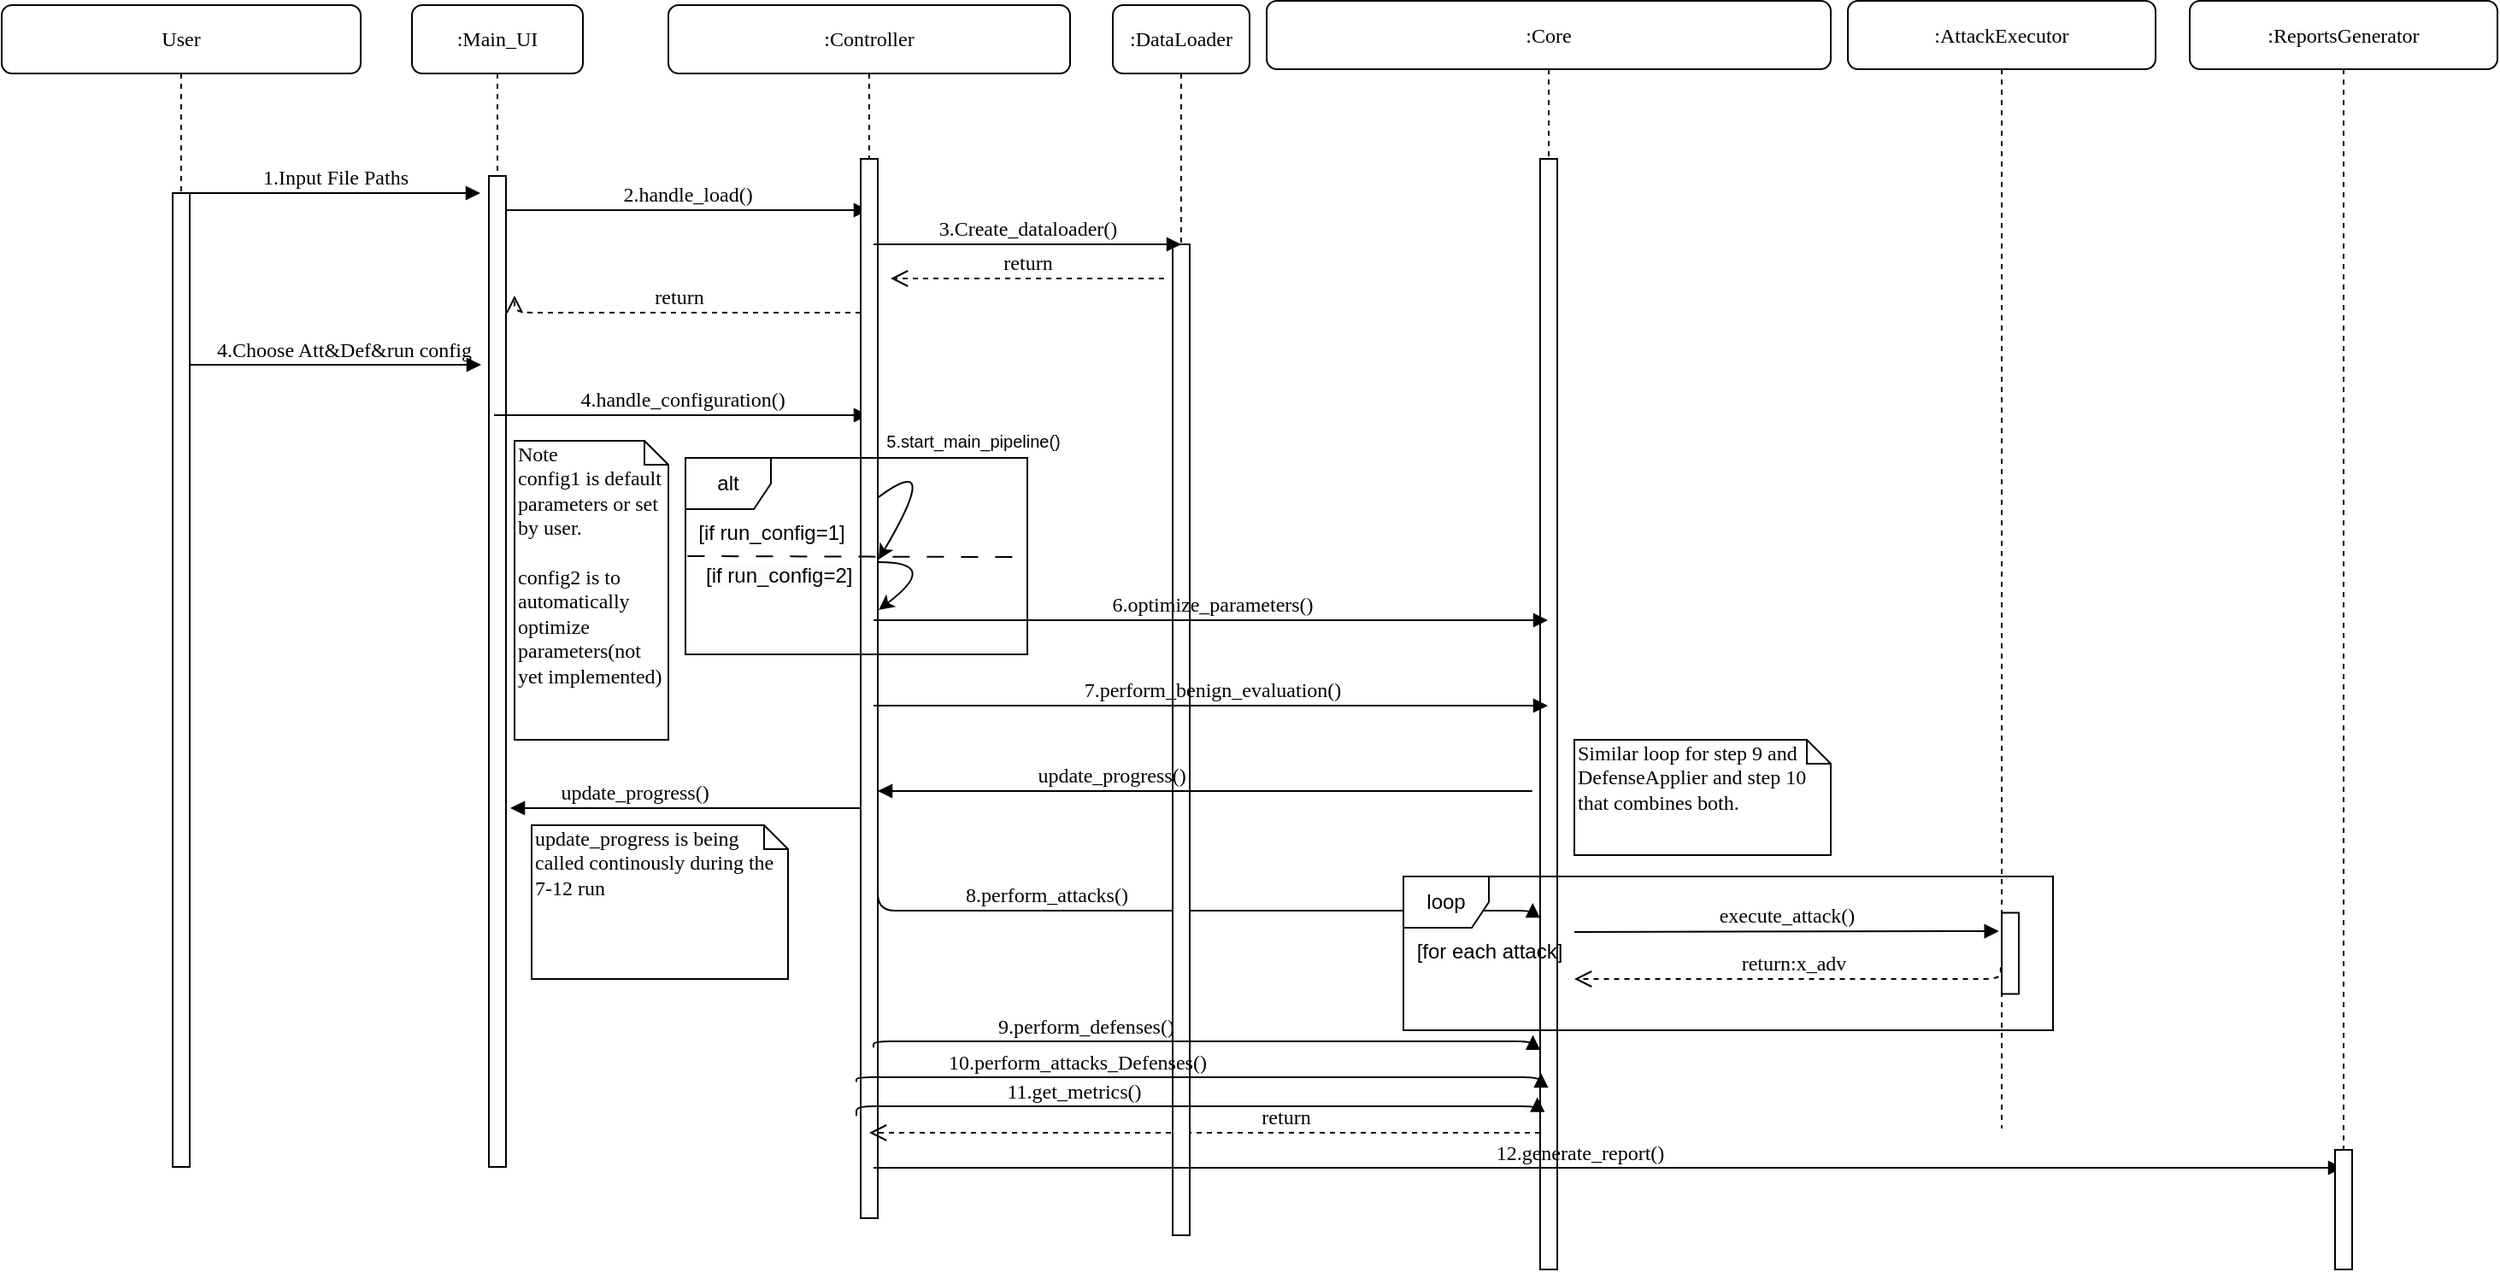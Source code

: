 <mxfile version="24.0.7" type="device">
  <diagram name="Page-1" id="13e1069c-82ec-6db2-03f1-153e76fe0fe0">
    <mxGraphModel dx="1793" dy="948" grid="1" gridSize="10" guides="1" tooltips="1" connect="1" arrows="1" fold="1" page="1" pageScale="1" pageWidth="1100" pageHeight="850" background="none" math="0" shadow="0">
      <root>
        <mxCell id="0" />
        <mxCell id="1" parent="0" />
        <mxCell id="7baba1c4bc27f4b0-2" value=":Main_UI" style="shape=umlLifeline;perimeter=lifelinePerimeter;whiteSpace=wrap;html=1;container=1;collapsible=0;recursiveResize=0;outlineConnect=0;rounded=1;shadow=0;comic=0;labelBackgroundColor=none;strokeWidth=1;fontFamily=Verdana;fontSize=12;align=center;" parent="1" vertex="1">
          <mxGeometry x="240" y="80" width="100" height="680" as="geometry" />
        </mxCell>
        <mxCell id="7baba1c4bc27f4b0-10" value="" style="html=1;points=[];perimeter=orthogonalPerimeter;rounded=0;shadow=0;comic=0;labelBackgroundColor=none;strokeWidth=1;fontFamily=Verdana;fontSize=12;align=center;" parent="7baba1c4bc27f4b0-2" vertex="1">
          <mxGeometry x="45" y="100" width="10" height="580" as="geometry" />
        </mxCell>
        <mxCell id="0Fomx1_nj3IsyNkT2C7B-7" value="4.handle_configuration()" style="html=1;verticalAlign=bottom;endArrow=block;labelBackgroundColor=none;fontFamily=Verdana;fontSize=12;edgeStyle=elbowEdgeStyle;elbow=vertical;exitX=0.1;exitY=0.8;exitDx=0;exitDy=0;exitPerimeter=0;" edge="1" parent="7baba1c4bc27f4b0-2" target="7baba1c4bc27f4b0-3">
          <mxGeometry relative="1" as="geometry">
            <mxPoint x="48" y="240" as="sourcePoint" />
            <mxPoint x="230" y="240" as="targetPoint" />
            <mxPoint as="offset" />
          </mxGeometry>
        </mxCell>
        <mxCell id="7baba1c4bc27f4b0-14" value="2.handle_load()" style="html=1;verticalAlign=bottom;endArrow=block;labelBackgroundColor=none;fontFamily=Verdana;fontSize=12;edgeStyle=elbowEdgeStyle;elbow=vertical;" parent="7baba1c4bc27f4b0-2" target="7baba1c4bc27f4b0-3" edge="1">
          <mxGeometry relative="1" as="geometry">
            <mxPoint x="55" y="120" as="sourcePoint" />
            <mxPoint x="230" y="115" as="targetPoint" />
          </mxGeometry>
        </mxCell>
        <mxCell id="7baba1c4bc27f4b0-3" value=":Controller" style="shape=umlLifeline;perimeter=lifelinePerimeter;whiteSpace=wrap;html=1;container=1;collapsible=0;recursiveResize=0;outlineConnect=0;rounded=1;shadow=0;comic=0;labelBackgroundColor=none;strokeWidth=1;fontFamily=Verdana;fontSize=12;align=center;" parent="1" vertex="1">
          <mxGeometry x="390" y="80" width="235" height="710" as="geometry" />
        </mxCell>
        <mxCell id="7baba1c4bc27f4b0-13" value="" style="html=1;points=[];perimeter=orthogonalPerimeter;rounded=0;shadow=0;comic=0;labelBackgroundColor=none;strokeWidth=1;fontFamily=Verdana;fontSize=12;align=center;" parent="7baba1c4bc27f4b0-3" vertex="1">
          <mxGeometry x="112.5" y="90" width="10" height="620" as="geometry" />
        </mxCell>
        <mxCell id="0Fomx1_nj3IsyNkT2C7B-15" value="" style="curved=1;endArrow=classic;html=1;rounded=0;exitX=1;exitY=0.387;exitDx=0;exitDy=0;exitPerimeter=0;entryX=1;entryY=0.446;entryDx=0;entryDy=0;entryPerimeter=0;" edge="1" parent="7baba1c4bc27f4b0-3">
          <mxGeometry width="50" height="50" relative="1" as="geometry">
            <mxPoint x="123" y="287.94" as="sourcePoint" />
            <mxPoint x="123" y="324.52" as="targetPoint" />
            <Array as="points">
              <mxPoint x="161" y="260" />
            </Array>
          </mxGeometry>
        </mxCell>
        <mxCell id="0Fomx1_nj3IsyNkT2C7B-17" value="&lt;p style=&quot;line-height: 120%;&quot;&gt;&lt;font style=&quot;font-size: 10px;&quot;&gt;5.start_main&lt;/font&gt;&lt;span style=&quot;font-size: 10px; background-color: initial;&quot;&gt;_pipeline()&lt;/span&gt;&lt;/p&gt;" style="text;html=1;align=center;verticalAlign=middle;resizable=0;points=[];autosize=1;strokeColor=none;fillColor=none;" vertex="1" parent="7baba1c4bc27f4b0-3">
          <mxGeometry x="112.5" y="230" width="130" height="50" as="geometry" />
        </mxCell>
        <mxCell id="0Fomx1_nj3IsyNkT2C7B-4" value="alt" style="shape=umlFrame;whiteSpace=wrap;html=1;pointerEvents=0;recursiveResize=0;container=1;collapsible=0;width=50;" vertex="1" parent="7baba1c4bc27f4b0-3">
          <mxGeometry x="10" y="265" width="200" height="115" as="geometry" />
        </mxCell>
        <mxCell id="0Fomx1_nj3IsyNkT2C7B-5" value="[if run_config=1]" style="text;align=center;html=1;" vertex="1" parent="0Fomx1_nj3IsyNkT2C7B-4">
          <mxGeometry width="100" height="20" relative="1" as="geometry">
            <mxPoint y="30" as="offset" />
          </mxGeometry>
        </mxCell>
        <mxCell id="0Fomx1_nj3IsyNkT2C7B-19" value="&lt;span style=&quot;color: rgb(0, 0, 0); font-family: Helvetica; font-size: 12px; font-style: normal; font-variant-ligatures: normal; font-variant-caps: normal; font-weight: 400; letter-spacing: normal; orphans: 2; text-align: center; text-indent: 0px; text-transform: none; widows: 2; word-spacing: 0px; -webkit-text-stroke-width: 0px; white-space: nowrap; background-color: rgb(251, 251, 251); text-decoration-thickness: initial; text-decoration-style: initial; text-decoration-color: initial; display: inline !important; float: none;&quot;&gt;[if run_config=2]&lt;/span&gt;" style="text;whiteSpace=wrap;html=1;" vertex="1" parent="0Fomx1_nj3IsyNkT2C7B-4">
          <mxGeometry x="10" y="55" width="120" height="40" as="geometry" />
        </mxCell>
        <mxCell id="0Fomx1_nj3IsyNkT2C7B-20" value="" style="curved=1;endArrow=classic;html=1;rounded=0;exitX=1;exitY=0.387;exitDx=0;exitDy=0;exitPerimeter=0;entryX=1;entryY=0.446;entryDx=0;entryDy=0;entryPerimeter=0;" edge="1" parent="0Fomx1_nj3IsyNkT2C7B-4">
          <mxGeometry width="50" height="50" relative="1" as="geometry">
            <mxPoint x="113" y="61" as="sourcePoint" />
            <mxPoint x="113" y="89" as="targetPoint" />
            <Array as="points">
              <mxPoint x="150" y="61" />
            </Array>
          </mxGeometry>
        </mxCell>
        <mxCell id="0Fomx1_nj3IsyNkT2C7B-6" value="" style="endArrow=none;startArrow=none;endFill=0;startFill=0;endSize=8;html=1;verticalAlign=bottom;dashed=1;labelBackgroundColor=none;dashPattern=10 10;rounded=0;entryX=0.997;entryY=0.505;entryDx=0;entryDy=0;entryPerimeter=0;exitX=0.006;exitY=0.5;exitDx=0;exitDy=0;exitPerimeter=0;" edge="1" parent="7baba1c4bc27f4b0-3" source="0Fomx1_nj3IsyNkT2C7B-4" target="0Fomx1_nj3IsyNkT2C7B-4">
          <mxGeometry width="160" relative="1" as="geometry">
            <mxPoint x="310" y="304.5" as="sourcePoint" />
            <mxPoint x="470" y="304.5" as="targetPoint" />
          </mxGeometry>
        </mxCell>
        <mxCell id="0Fomx1_nj3IsyNkT2C7B-29" value="update_progress()" style="html=1;verticalAlign=bottom;endArrow=block;labelBackgroundColor=none;fontFamily=Verdana;fontSize=12;edgeStyle=elbowEdgeStyle;elbow=vertical;" edge="1" parent="7baba1c4bc27f4b0-3">
          <mxGeometry x="0.291" relative="1" as="geometry">
            <mxPoint x="112.5" y="470" as="sourcePoint" />
            <mxPoint x="-92.5" y="470" as="targetPoint" />
            <Array as="points" />
            <mxPoint as="offset" />
          </mxGeometry>
        </mxCell>
        <mxCell id="0Fomx1_nj3IsyNkT2C7B-30" value="8.perform_attacks()" style="html=1;verticalAlign=bottom;endArrow=block;labelBackgroundColor=none;fontFamily=Verdana;fontSize=12;edgeStyle=elbowEdgeStyle;elbow=vertical;entryX=-0.439;entryY=0.67;entryDx=0;entryDy=0;entryPerimeter=0;" edge="1" parent="7baba1c4bc27f4b0-3" target="0Fomx1_nj3IsyNkT2C7B-25">
          <mxGeometry x="-0.351" relative="1" as="geometry">
            <mxPoint x="122.5" y="490.11" as="sourcePoint" />
            <mxPoint x="410" y="490" as="targetPoint" />
            <Array as="points">
              <mxPoint x="380" y="530" />
              <mxPoint x="360" y="510" />
            </Array>
            <mxPoint as="offset" />
          </mxGeometry>
        </mxCell>
        <mxCell id="0Fomx1_nj3IsyNkT2C7B-33" value="update_progress is being called continously during the 7-12 run" style="shape=note;whiteSpace=wrap;html=1;size=14;verticalAlign=top;align=left;spacingTop=-6;rounded=0;shadow=0;comic=0;labelBackgroundColor=none;strokeWidth=1;fontFamily=Verdana;fontSize=12" vertex="1" parent="7baba1c4bc27f4b0-3">
          <mxGeometry x="-80" y="480" width="150" height="90" as="geometry" />
        </mxCell>
        <mxCell id="7baba1c4bc27f4b0-6" value=":Core" style="shape=umlLifeline;perimeter=lifelinePerimeter;whiteSpace=wrap;html=1;container=1;collapsible=0;recursiveResize=0;outlineConnect=0;rounded=1;shadow=0;comic=0;labelBackgroundColor=none;strokeWidth=1;fontFamily=Verdana;fontSize=12;align=center;" parent="1" vertex="1">
          <mxGeometry x="740" y="77.5" width="330" height="740" as="geometry" />
        </mxCell>
        <mxCell id="0Fomx1_nj3IsyNkT2C7B-25" value="" style="html=1;points=[];perimeter=orthogonalPerimeter;rounded=0;shadow=0;comic=0;labelBackgroundColor=none;strokeWidth=1;fontFamily=Verdana;fontSize=12;align=center;" vertex="1" parent="7baba1c4bc27f4b0-6">
          <mxGeometry x="160" y="92.5" width="10" height="650" as="geometry" />
        </mxCell>
        <mxCell id="0Fomx1_nj3IsyNkT2C7B-54" value="Similar loop for step 9 and DefenseApplier and step 10 that combines both." style="shape=note;whiteSpace=wrap;html=1;size=14;verticalAlign=top;align=left;spacingTop=-6;rounded=0;shadow=0;comic=0;labelBackgroundColor=none;strokeWidth=1;fontFamily=Verdana;fontSize=12" vertex="1" parent="7baba1c4bc27f4b0-6">
          <mxGeometry x="180" y="432.5" width="150" height="67.5" as="geometry" />
        </mxCell>
        <mxCell id="0Fomx1_nj3IsyNkT2C7B-56" value="return" style="html=1;verticalAlign=bottom;endArrow=open;dashed=1;endSize=8;labelBackgroundColor=none;fontFamily=Verdana;fontSize=12;edgeStyle=elbowEdgeStyle;elbow=vertical;" edge="1" parent="7baba1c4bc27f4b0-6" target="7baba1c4bc27f4b0-3">
          <mxGeometry x="-0.237" relative="1" as="geometry">
            <mxPoint x="-43" y="652.5" as="targetPoint" />
            <Array as="points">
              <mxPoint x="107" y="662.5" />
              <mxPoint x="32" y="632.5" />
              <mxPoint x="62" y="632.5" />
            </Array>
            <mxPoint x="160" y="662.5" as="sourcePoint" />
            <mxPoint as="offset" />
          </mxGeometry>
        </mxCell>
        <mxCell id="7baba1c4bc27f4b0-7" value=":ReportsGenerator" style="shape=umlLifeline;perimeter=lifelinePerimeter;whiteSpace=wrap;html=1;container=1;collapsible=0;recursiveResize=0;outlineConnect=0;rounded=1;shadow=0;comic=0;labelBackgroundColor=none;strokeWidth=1;fontFamily=Verdana;fontSize=12;align=center;" parent="1" vertex="1">
          <mxGeometry x="1280" y="77.5" width="180" height="690" as="geometry" />
        </mxCell>
        <mxCell id="7baba1c4bc27f4b0-8" value="User" style="shape=umlLifeline;perimeter=lifelinePerimeter;whiteSpace=wrap;html=1;container=1;collapsible=0;recursiveResize=0;outlineConnect=0;rounded=1;shadow=0;comic=0;labelBackgroundColor=none;strokeWidth=1;fontFamily=Verdana;fontSize=12;align=center;" parent="1" vertex="1">
          <mxGeometry y="80" width="210" height="680" as="geometry" />
        </mxCell>
        <mxCell id="7baba1c4bc27f4b0-9" value="" style="html=1;points=[];perimeter=orthogonalPerimeter;rounded=0;shadow=0;comic=0;labelBackgroundColor=none;strokeWidth=1;fontFamily=Verdana;fontSize=12;align=center;" parent="7baba1c4bc27f4b0-8" vertex="1">
          <mxGeometry x="100" y="110" width="10" height="570" as="geometry" />
        </mxCell>
        <mxCell id="7baba1c4bc27f4b0-11" value="1.Input File Paths" style="html=1;verticalAlign=bottom;endArrow=block;labelBackgroundColor=none;fontFamily=Verdana;fontSize=12;edgeStyle=elbowEdgeStyle;elbow=vertical;" parent="1" source="7baba1c4bc27f4b0-9" edge="1">
          <mxGeometry relative="1" as="geometry">
            <mxPoint x="220" y="190" as="sourcePoint" />
            <mxPoint x="280" y="190" as="targetPoint" />
          </mxGeometry>
        </mxCell>
        <mxCell id="0Fomx1_nj3IsyNkT2C7B-1" value="return" style="html=1;verticalAlign=bottom;endArrow=open;dashed=1;endSize=8;labelBackgroundColor=none;fontFamily=Verdana;fontSize=12;edgeStyle=elbowEdgeStyle;elbow=vertical;" edge="1" parent="1" source="7baba1c4bc27f4b0-13">
          <mxGeometry relative="1" as="geometry">
            <mxPoint x="300" y="250" as="targetPoint" />
            <Array as="points">
              <mxPoint x="450" y="260" />
              <mxPoint x="375" y="230" />
              <mxPoint x="405" y="230" />
            </Array>
            <mxPoint x="430" y="230" as="sourcePoint" />
          </mxGeometry>
        </mxCell>
        <mxCell id="7baba1c4bc27f4b0-44" value="Note&lt;br&gt;config1 is default parameters or set by user.&lt;br&gt;&lt;br&gt;config2 is to automatically optimize parameters(not yet implemented)" style="shape=note;whiteSpace=wrap;html=1;size=14;verticalAlign=top;align=left;spacingTop=-6;rounded=0;shadow=0;comic=0;labelBackgroundColor=none;strokeWidth=1;fontFamily=Verdana;fontSize=12" parent="1" vertex="1">
          <mxGeometry x="300" y="335" width="90" height="175" as="geometry" />
        </mxCell>
        <mxCell id="7baba1c4bc27f4b0-5" value=":DataLoader" style="shape=umlLifeline;perimeter=lifelinePerimeter;whiteSpace=wrap;html=1;container=1;collapsible=0;recursiveResize=0;outlineConnect=0;rounded=1;shadow=0;comic=0;labelBackgroundColor=none;strokeWidth=1;fontFamily=Verdana;fontSize=12;align=center;" parent="1" vertex="1">
          <mxGeometry x="650" y="80" width="80" height="720" as="geometry" />
        </mxCell>
        <mxCell id="7baba1c4bc27f4b0-28" value="" style="html=1;points=[];perimeter=orthogonalPerimeter;rounded=0;shadow=0;comic=0;labelBackgroundColor=none;strokeWidth=1;fontFamily=Verdana;fontSize=12;align=center;" parent="7baba1c4bc27f4b0-5" vertex="1">
          <mxGeometry x="35" y="140" width="10" height="580" as="geometry" />
        </mxCell>
        <mxCell id="0Fomx1_nj3IsyNkT2C7B-28" value="update_progress()" style="html=1;verticalAlign=bottom;endArrow=block;labelBackgroundColor=none;fontFamily=Verdana;fontSize=12;edgeStyle=elbowEdgeStyle;elbow=vertical;" edge="1" parent="7baba1c4bc27f4b0-5">
          <mxGeometry x="0.489" relative="1" as="geometry">
            <mxPoint x="102.5" y="460" as="sourcePoint" />
            <mxPoint x="-137.5" y="460" as="targetPoint" />
            <Array as="points">
              <mxPoint x="250" y="460" />
            </Array>
            <mxPoint as="offset" />
          </mxGeometry>
        </mxCell>
        <mxCell id="0Fomx1_nj3IsyNkT2C7B-35" value="12.generate_report()" style="html=1;verticalAlign=bottom;endArrow=block;labelBackgroundColor=none;fontFamily=Verdana;fontSize=12;edgeStyle=elbowEdgeStyle;elbow=vertical;" edge="1" parent="7baba1c4bc27f4b0-5" target="7baba1c4bc27f4b0-7">
          <mxGeometry x="-0.038" relative="1" as="geometry">
            <mxPoint x="-140" y="680.44" as="sourcePoint" />
            <mxPoint x="380" y="680.22" as="targetPoint" />
            <mxPoint as="offset" />
          </mxGeometry>
        </mxCell>
        <mxCell id="0Fomx1_nj3IsyNkT2C7B-22" value="3.Create_dataloader()" style="html=1;verticalAlign=bottom;endArrow=block;labelBackgroundColor=none;fontFamily=Verdana;fontSize=12;edgeStyle=elbowEdgeStyle;elbow=vertical;" edge="1" parent="1">
          <mxGeometry relative="1" as="geometry">
            <mxPoint x="510" y="220" as="sourcePoint" />
            <mxPoint x="690" y="220" as="targetPoint" />
          </mxGeometry>
        </mxCell>
        <mxCell id="0Fomx1_nj3IsyNkT2C7B-24" value="return" style="html=1;verticalAlign=bottom;endArrow=open;dashed=1;endSize=8;labelBackgroundColor=none;fontFamily=Verdana;fontSize=12;edgeStyle=elbowEdgeStyle;elbow=vertical;" edge="1" parent="1">
          <mxGeometry relative="1" as="geometry">
            <mxPoint x="520" y="240" as="targetPoint" />
            <Array as="points">
              <mxPoint x="575" y="240" />
              <mxPoint x="605" y="240" />
            </Array>
            <mxPoint x="680" y="240" as="sourcePoint" />
          </mxGeometry>
        </mxCell>
        <mxCell id="0Fomx1_nj3IsyNkT2C7B-2" value="4.Choose Att&amp;amp;Def&amp;amp;run config" style="html=1;verticalAlign=bottom;endArrow=block;labelBackgroundColor=none;fontFamily=Verdana;fontSize=12;edgeStyle=elbowEdgeStyle;elbow=vertical;" edge="1" parent="1">
          <mxGeometry x="0.053" y="1" relative="1" as="geometry">
            <mxPoint x="110" y="290.5" as="sourcePoint" />
            <mxPoint x="280.5" y="290" as="targetPoint" />
            <Array as="points" />
            <mxPoint y="1" as="offset" />
          </mxGeometry>
        </mxCell>
        <mxCell id="0Fomx1_nj3IsyNkT2C7B-26" value="6.optimize_parameters()" style="html=1;verticalAlign=bottom;endArrow=block;labelBackgroundColor=none;fontFamily=Verdana;fontSize=12;edgeStyle=elbowEdgeStyle;elbow=vertical;" edge="1" parent="1" target="7baba1c4bc27f4b0-6">
          <mxGeometry relative="1" as="geometry">
            <mxPoint x="510" y="440" as="sourcePoint" />
            <mxPoint x="690" y="440" as="targetPoint" />
          </mxGeometry>
        </mxCell>
        <mxCell id="0Fomx1_nj3IsyNkT2C7B-27" value="7.perform_benign_evaluation()" style="html=1;verticalAlign=bottom;endArrow=block;labelBackgroundColor=none;fontFamily=Verdana;fontSize=12;edgeStyle=elbowEdgeStyle;elbow=vertical;" edge="1" parent="1" target="7baba1c4bc27f4b0-6">
          <mxGeometry relative="1" as="geometry">
            <mxPoint x="510" y="490" as="sourcePoint" />
            <mxPoint x="835" y="490" as="targetPoint" />
          </mxGeometry>
        </mxCell>
        <mxCell id="0Fomx1_nj3IsyNkT2C7B-34" value="11.get_metrics()" style="html=1;verticalAlign=bottom;endArrow=block;labelBackgroundColor=none;fontFamily=Verdana;fontSize=12;edgeStyle=elbowEdgeStyle;elbow=vertical;entryX=-0.163;entryY=0.845;entryDx=0;entryDy=0;entryPerimeter=0;" edge="1" parent="1" target="0Fomx1_nj3IsyNkT2C7B-25">
          <mxGeometry x="-0.351" relative="1" as="geometry">
            <mxPoint x="500" y="730.11" as="sourcePoint" />
            <mxPoint x="832.5" y="730" as="targetPoint" />
            <mxPoint as="offset" />
          </mxGeometry>
        </mxCell>
        <mxCell id="0Fomx1_nj3IsyNkT2C7B-32" value="10.perform_attacks_Defenses()" style="html=1;verticalAlign=bottom;endArrow=block;labelBackgroundColor=none;fontFamily=Verdana;fontSize=12;edgeStyle=elbowEdgeStyle;elbow=vertical;entryX=0.047;entryY=0.823;entryDx=0;entryDy=0;entryPerimeter=0;" edge="1" parent="1" target="0Fomx1_nj3IsyNkT2C7B-25">
          <mxGeometry x="-0.351" relative="1" as="geometry">
            <mxPoint x="500" y="710.22" as="sourcePoint" />
            <mxPoint x="890" y="720" as="targetPoint" />
            <mxPoint as="offset" />
          </mxGeometry>
        </mxCell>
        <mxCell id="0Fomx1_nj3IsyNkT2C7B-31" value="9.perform_defenses()" style="html=1;verticalAlign=bottom;endArrow=block;labelBackgroundColor=none;fontFamily=Verdana;fontSize=12;edgeStyle=elbowEdgeStyle;elbow=vertical;entryX=-0.426;entryY=0.789;entryDx=0;entryDy=0;entryPerimeter=0;" edge="1" parent="1" target="0Fomx1_nj3IsyNkT2C7B-25">
          <mxGeometry x="-0.351" relative="1" as="geometry">
            <mxPoint x="510" y="690.11" as="sourcePoint" />
            <mxPoint x="890" y="693" as="targetPoint" />
            <mxPoint as="offset" />
          </mxGeometry>
        </mxCell>
        <mxCell id="0Fomx1_nj3IsyNkT2C7B-47" value=":AttackExecutor" style="shape=umlLifeline;perimeter=lifelinePerimeter;whiteSpace=wrap;html=1;container=1;collapsible=0;recursiveResize=0;outlineConnect=0;rounded=1;shadow=0;comic=0;labelBackgroundColor=none;strokeWidth=1;fontFamily=Verdana;fontSize=12;align=center;" vertex="1" parent="1">
          <mxGeometry x="1080" y="77.5" width="180" height="660" as="geometry" />
        </mxCell>
        <mxCell id="0Fomx1_nj3IsyNkT2C7B-36" value="loop" style="shape=umlFrame;whiteSpace=wrap;html=1;pointerEvents=0;recursiveResize=0;container=1;collapsible=0;width=50;" vertex="1" parent="0Fomx1_nj3IsyNkT2C7B-47">
          <mxGeometry x="-260" y="512.5" width="380" height="90" as="geometry" />
        </mxCell>
        <mxCell id="0Fomx1_nj3IsyNkT2C7B-37" value="[for each attack]" style="text;align=center;html=1;" vertex="1" parent="0Fomx1_nj3IsyNkT2C7B-36">
          <mxGeometry width="100" height="20" relative="1" as="geometry">
            <mxPoint y="30" as="offset" />
          </mxGeometry>
        </mxCell>
        <mxCell id="0Fomx1_nj3IsyNkT2C7B-50" value="execute_attack()" style="html=1;verticalAlign=bottom;endArrow=block;labelBackgroundColor=none;fontFamily=Verdana;fontSize=12;edgeStyle=elbowEdgeStyle;elbow=vertical;entryX=-0.163;entryY=0.226;entryDx=0;entryDy=0;entryPerimeter=0;" edge="1" parent="0Fomx1_nj3IsyNkT2C7B-36" target="0Fomx1_nj3IsyNkT2C7B-48">
          <mxGeometry relative="1" as="geometry">
            <mxPoint x="100" y="32.5" as="sourcePoint" />
            <mxPoint x="360" y="36.5" as="targetPoint" />
          </mxGeometry>
        </mxCell>
        <mxCell id="0Fomx1_nj3IsyNkT2C7B-48" value="" style="html=1;points=[];perimeter=orthogonalPerimeter;rounded=0;shadow=0;comic=0;labelBackgroundColor=none;strokeColor=#000000;strokeWidth=1;fillColor=#FFFFFF;fontFamily=Verdana;fontSize=12;fontColor=#000000;align=center;" vertex="1" parent="0Fomx1_nj3IsyNkT2C7B-36">
          <mxGeometry x="350" y="21.25" width="10" height="47.5" as="geometry" />
        </mxCell>
        <mxCell id="0Fomx1_nj3IsyNkT2C7B-52" value="return:x_adv" style="html=1;verticalAlign=bottom;endArrow=open;dashed=1;endSize=8;labelBackgroundColor=none;fontFamily=Verdana;fontSize=12;edgeStyle=elbowEdgeStyle;elbow=vertical;exitX=-0.058;exitY=0.67;exitDx=0;exitDy=0;exitPerimeter=0;" edge="1" parent="0Fomx1_nj3IsyNkT2C7B-36" source="0Fomx1_nj3IsyNkT2C7B-48">
          <mxGeometry relative="1" as="geometry">
            <mxPoint x="100" y="60" as="targetPoint" />
            <Array as="points">
              <mxPoint x="155" y="60" />
              <mxPoint x="185" y="60" />
            </Array>
            <mxPoint x="260" y="60" as="sourcePoint" />
          </mxGeometry>
        </mxCell>
        <mxCell id="7baba1c4bc27f4b0-25" value="" style="html=1;points=[];perimeter=orthogonalPerimeter;rounded=0;shadow=0;comic=0;labelBackgroundColor=none;strokeColor=#000000;strokeWidth=1;fillColor=#FFFFFF;fontFamily=Verdana;fontSize=12;fontColor=#000000;align=center;" parent="1" vertex="1">
          <mxGeometry x="1365" y="750" width="10" height="70" as="geometry" />
        </mxCell>
      </root>
    </mxGraphModel>
  </diagram>
</mxfile>
